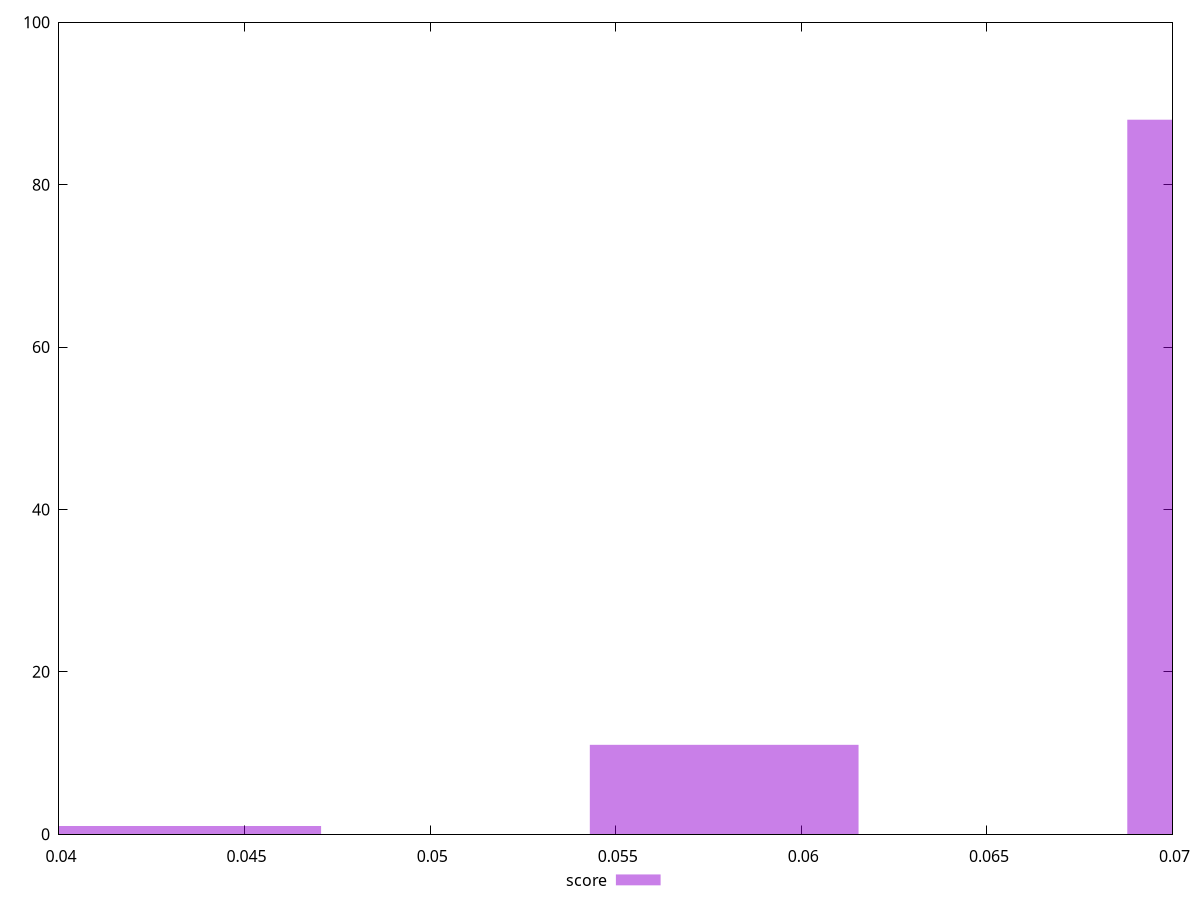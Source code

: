reset

$score <<EOF
0.043441066179824295 1
0.07240177696637382 88
0.057921421573099055 11
EOF

set key outside below
set boxwidth 0.007240177696637382
set xrange [0.04:0.07]
set yrange [0:100]
set trange [0:100]
set style fill transparent solid 0.5 noborder
set terminal svg size 640, 490 enhanced background rgb 'white'
set output "report_00026_2021-02-22T21:38:55.199Z/largest-contentful-paint/samples/pages+cached+noadtech+nomedia/score/histogram.svg"

plot $score title "score" with boxes

reset
